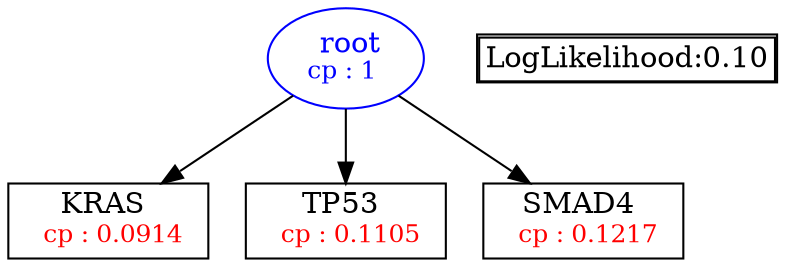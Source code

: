 digraph tree {
    "root" [label=<<font color='Blue'> root</font><br/><font color='Blue' POINT-SIZE='12'>cp : 1 </font>>, shape=oval, color=Blue];
    "S1" [label =<KRAS <br/> <font color='Red' POINT-SIZE='12'> cp : 0.0914 </font>>, shape=box];
    "S2" [label =<TP53 <br/> <font color='Red' POINT-SIZE='12'> cp : 0.1105 </font>>, shape=box];
    "S3" [label =<SMAD4 <br/> <font color='Red' POINT-SIZE='12'> cp : 0.1217 </font>>, shape=box];
    "root" -> "S1";
    "root" -> "S2";
    "root" -> "S3";

    node[shape=plaintext]
    fontsize="10"
    struct1 [label=
    <<TABLE BORDER="1" CELLBORDER="1" CELLSPACING="0" >
    <TR><TD ALIGN="LEFT">LogLikelihood:0.10</TD></TR>
    </TABLE>>];

}
